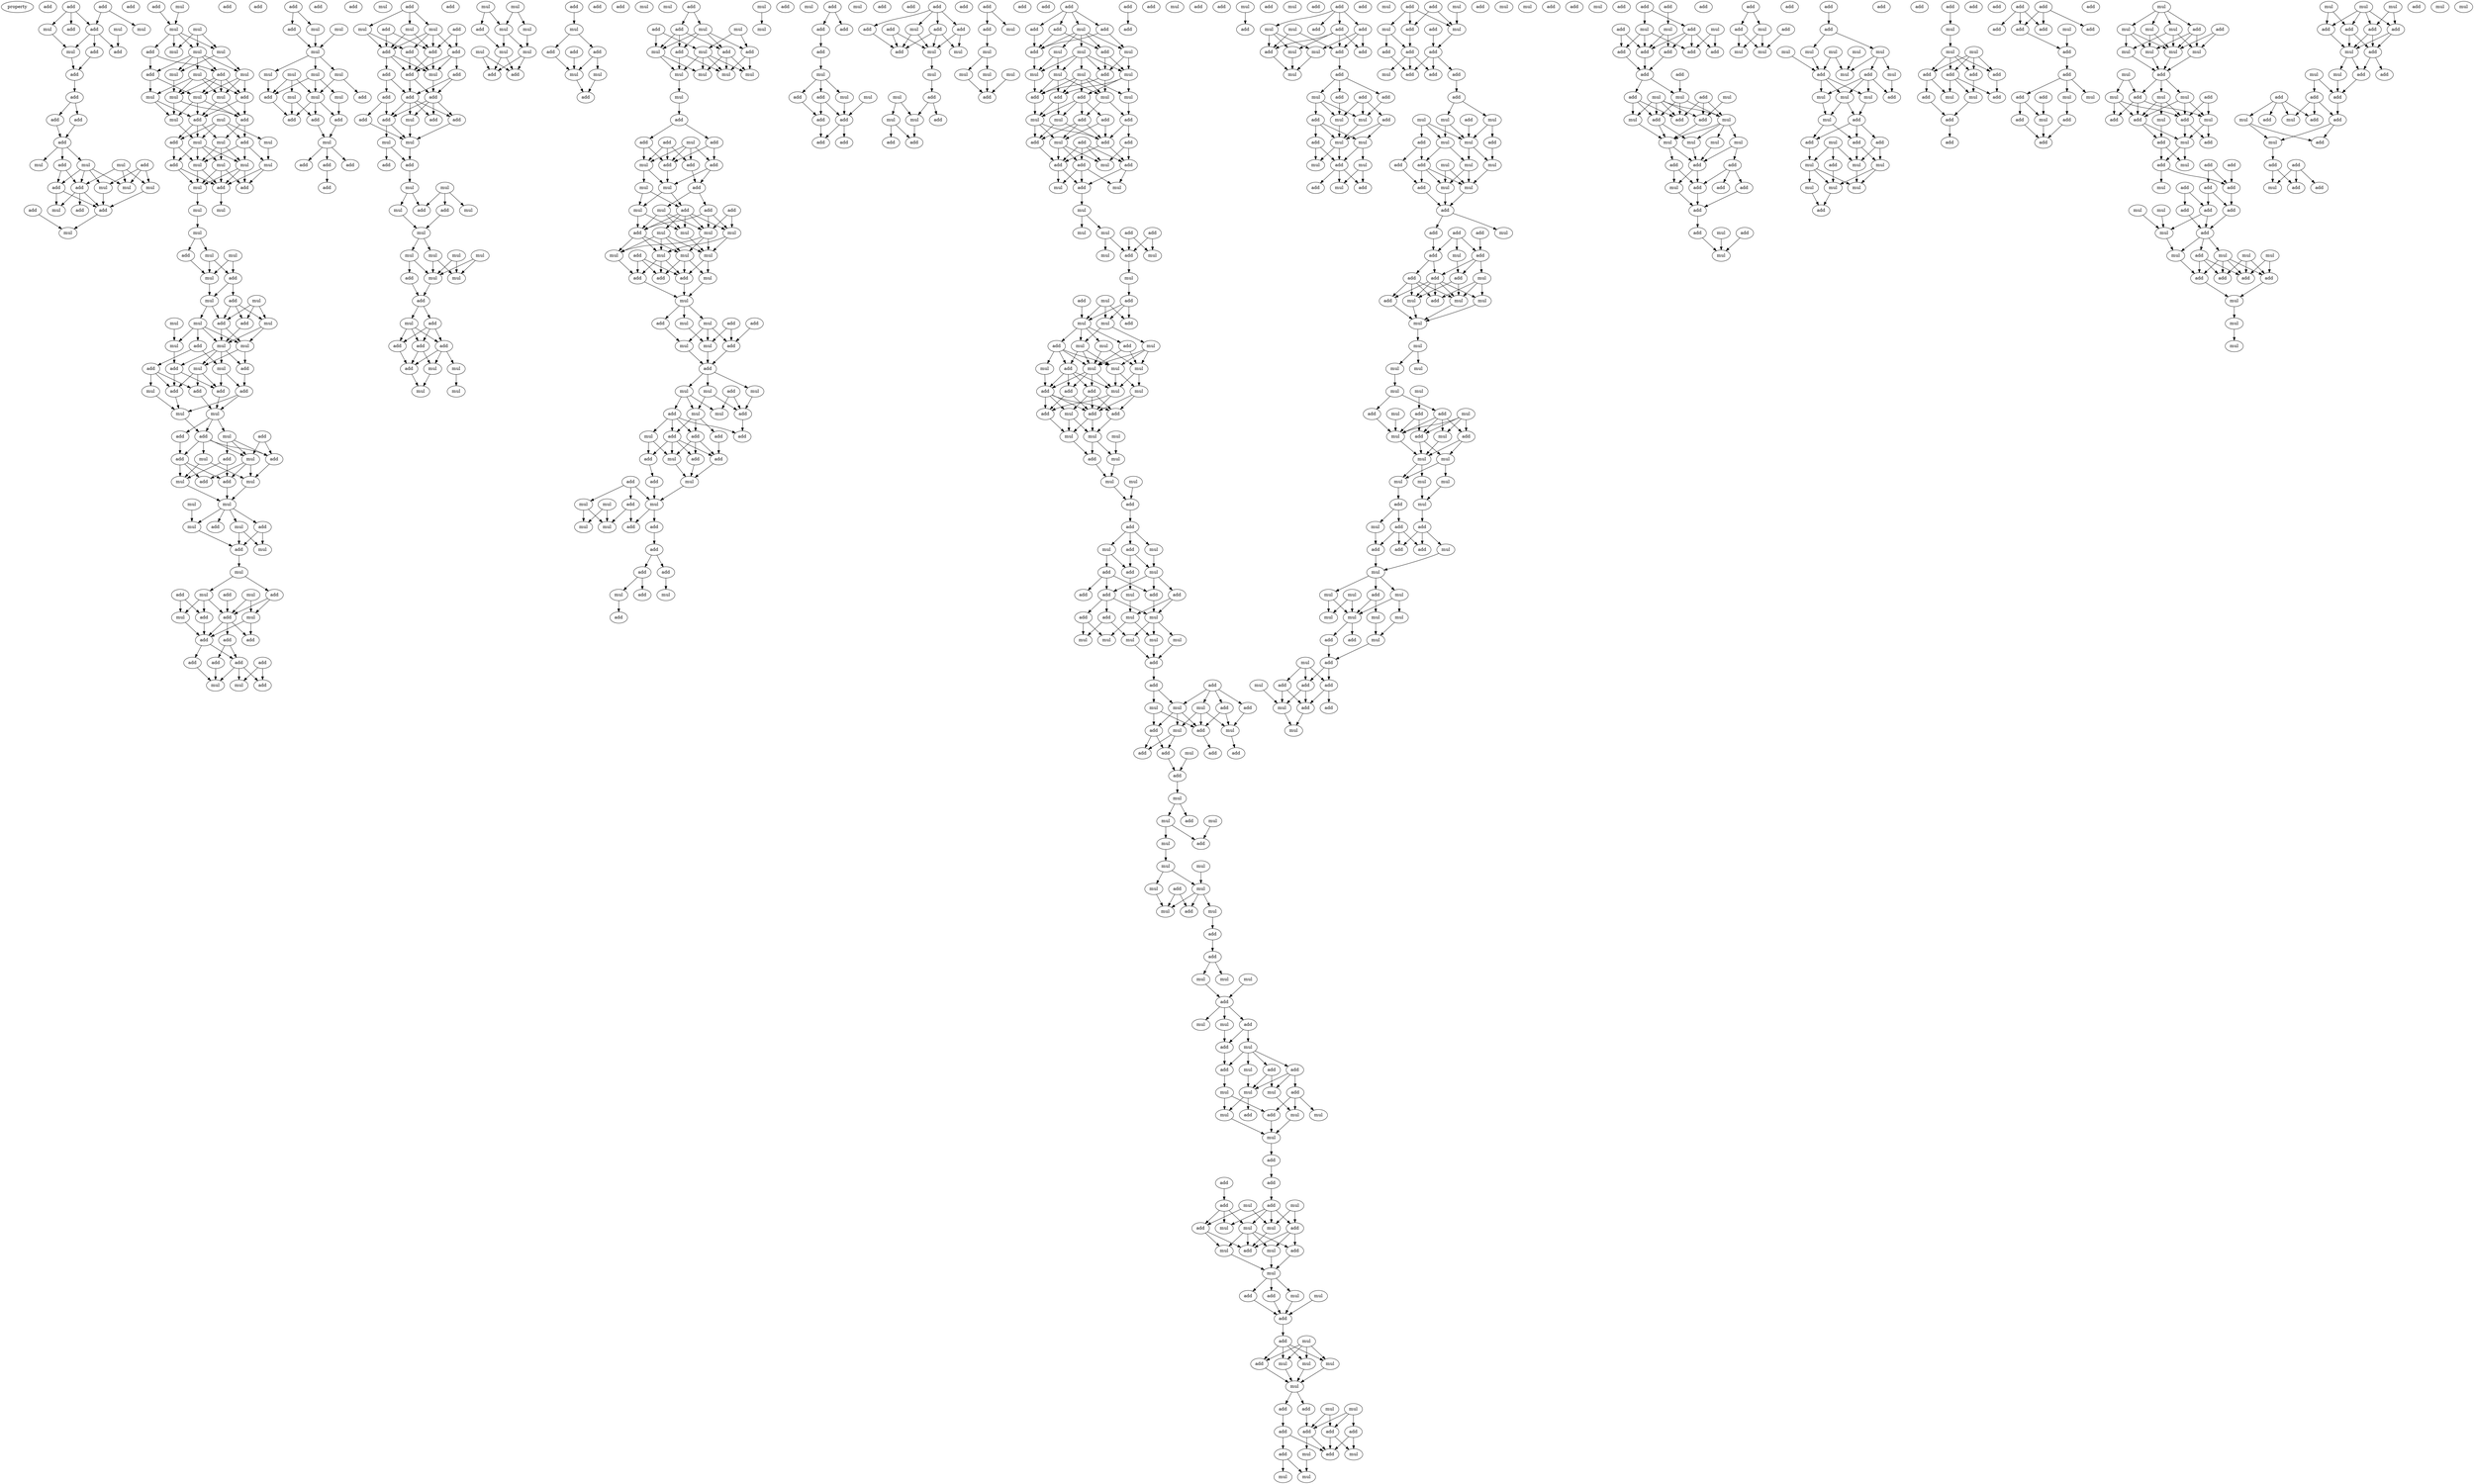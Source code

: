 digraph {
    node [fontcolor=black]
    property [mul=2,lf=1.2]
    0 [ label = add ];
    1 [ label = add ];
    2 [ label = add ];
    3 [ label = add ];
    4 [ label = mul ];
    5 [ label = mul ];
    6 [ label = add ];
    7 [ label = mul ];
    8 [ label = mul ];
    9 [ label = add ];
    10 [ label = add ];
    11 [ label = add ];
    12 [ label = add ];
    13 [ label = add ];
    14 [ label = add ];
    15 [ label = add ];
    16 [ label = add ];
    17 [ label = mul ];
    18 [ label = mul ];
    19 [ label = add ];
    20 [ label = add ];
    21 [ label = mul ];
    22 [ label = mul ];
    23 [ label = add ];
    24 [ label = mul ];
    25 [ label = mul ];
    26 [ label = add ];
    27 [ label = add ];
    28 [ label = add ];
    29 [ label = add ];
    30 [ label = mul ];
    31 [ label = add ];
    32 [ label = mul ];
    33 [ label = mul ];
    34 [ label = mul ];
    35 [ label = mul ];
    36 [ label = mul ];
    37 [ label = add ];
    38 [ label = mul ];
    39 [ label = mul ];
    40 [ label = add ];
    41 [ label = mul ];
    42 [ label = mul ];
    43 [ label = add ];
    44 [ label = mul ];
    45 [ label = mul ];
    46 [ label = mul ];
    47 [ label = mul ];
    48 [ label = mul ];
    49 [ label = add ];
    50 [ label = add ];
    51 [ label = add ];
    52 [ label = mul ];
    53 [ label = mul ];
    54 [ label = add ];
    55 [ label = mul ];
    56 [ label = mul ];
    57 [ label = mul ];
    58 [ label = add ];
    59 [ label = mul ];
    60 [ label = add ];
    61 [ label = mul ];
    62 [ label = mul ];
    63 [ label = mul ];
    64 [ label = add ];
    65 [ label = add ];
    66 [ label = mul ];
    67 [ label = mul ];
    68 [ label = mul ];
    69 [ label = mul ];
    70 [ label = mul ];
    71 [ label = add ];
    72 [ label = mul ];
    73 [ label = mul ];
    74 [ label = add ];
    75 [ label = add ];
    76 [ label = add ];
    77 [ label = mul ];
    78 [ label = mul ];
    79 [ label = mul ];
    80 [ label = add ];
    81 [ label = mul ];
    82 [ label = add ];
    83 [ label = mul ];
    84 [ label = mul ];
    85 [ label = mul ];
    86 [ label = add ];
    87 [ label = mul ];
    88 [ label = add ];
    89 [ label = mul ];
    90 [ label = add ];
    91 [ label = add ];
    92 [ label = mul ];
    93 [ label = mul ];
    94 [ label = add ];
    95 [ label = add ];
    96 [ label = add ];
    97 [ label = add ];
    98 [ label = mul ];
    99 [ label = mul ];
    100 [ label = add ];
    101 [ label = add ];
    102 [ label = add ];
    103 [ label = mul ];
    104 [ label = add ];
    105 [ label = add ];
    106 [ label = mul ];
    107 [ label = mul ];
    108 [ label = add ];
    109 [ label = mul ];
    110 [ label = mul ];
    111 [ label = add ];
    112 [ label = add ];
    113 [ label = mul ];
    114 [ label = mul ];
    115 [ label = mul ];
    116 [ label = mul ];
    117 [ label = add ];
    118 [ label = add ];
    119 [ label = add ];
    120 [ label = mul ];
    121 [ label = mul ];
    122 [ label = add ];
    123 [ label = mul ];
    124 [ label = add ];
    125 [ label = mul ];
    126 [ label = add ];
    127 [ label = mul ];
    128 [ label = add ];
    129 [ label = add ];
    130 [ label = mul ];
    131 [ label = add ];
    132 [ label = add ];
    133 [ label = add ];
    134 [ label = add ];
    135 [ label = add ];
    136 [ label = add ];
    137 [ label = add ];
    138 [ label = add ];
    139 [ label = mul ];
    140 [ label = add ];
    141 [ label = mul ];
    142 [ label = add ];
    143 [ label = add ];
    144 [ label = add ];
    145 [ label = mul ];
    146 [ label = add ];
    147 [ label = mul ];
    148 [ label = mul ];
    149 [ label = mul ];
    150 [ label = mul ];
    151 [ label = mul ];
    152 [ label = mul ];
    153 [ label = mul ];
    154 [ label = mul ];
    155 [ label = add ];
    156 [ label = mul ];
    157 [ label = add ];
    158 [ label = add ];
    159 [ label = add ];
    160 [ label = add ];
    161 [ label = mul ];
    162 [ label = add ];
    163 [ label = add ];
    164 [ label = mul ];
    165 [ label = add ];
    166 [ label = add ];
    167 [ label = add ];
    168 [ label = add ];
    169 [ label = mul ];
    170 [ label = mul ];
    171 [ label = mul ];
    172 [ label = add ];
    173 [ label = add ];
    174 [ label = add ];
    175 [ label = add ];
    176 [ label = add ];
    177 [ label = add ];
    178 [ label = add ];
    179 [ label = mul ];
    180 [ label = add ];
    181 [ label = add ];
    182 [ label = add ];
    183 [ label = add ];
    184 [ label = add ];
    185 [ label = mul ];
    186 [ label = add ];
    187 [ label = add ];
    188 [ label = add ];
    189 [ label = mul ];
    190 [ label = mul ];
    191 [ label = add ];
    192 [ label = add ];
    193 [ label = mul ];
    194 [ label = mul ];
    195 [ label = add ];
    196 [ label = add ];
    197 [ label = mul ];
    198 [ label = mul ];
    199 [ label = mul ];
    200 [ label = mul ];
    201 [ label = mul ];
    202 [ label = mul ];
    203 [ label = mul ];
    204 [ label = add ];
    205 [ label = mul ];
    206 [ label = add ];
    207 [ label = mul ];
    208 [ label = add ];
    209 [ label = mul ];
    210 [ label = add ];
    211 [ label = add ];
    212 [ label = add ];
    213 [ label = add ];
    214 [ label = add ];
    215 [ label = mul ];
    216 [ label = mul ];
    217 [ label = mul ];
    218 [ label = mul ];
    219 [ label = mul ];
    220 [ label = mul ];
    221 [ label = mul ];
    222 [ label = mul ];
    223 [ label = add ];
    224 [ label = mul ];
    225 [ label = mul ];
    226 [ label = mul ];
    227 [ label = add ];
    228 [ label = add ];
    229 [ label = add ];
    230 [ label = mul ];
    231 [ label = add ];
    232 [ label = add ];
    233 [ label = add ];
    234 [ label = add ];
    235 [ label = mul ];
    236 [ label = mul ];
    237 [ label = add ];
    238 [ label = add ];
    239 [ label = mul ];
    240 [ label = mul ];
    241 [ label = add ];
    242 [ label = mul ];
    243 [ label = mul ];
    244 [ label = add ];
    245 [ label = add ];
    246 [ label = add ];
    247 [ label = mul ];
    248 [ label = add ];
    249 [ label = mul ];
    250 [ label = add ];
    251 [ label = mul ];
    252 [ label = mul ];
    253 [ label = mul ];
    254 [ label = mul ];
    255 [ label = mul ];
    256 [ label = mul ];
    257 [ label = mul ];
    258 [ label = add ];
    259 [ label = add ];
    260 [ label = add ];
    261 [ label = add ];
    262 [ label = mul ];
    263 [ label = add ];
    264 [ label = add ];
    265 [ label = mul ];
    266 [ label = add ];
    267 [ label = add ];
    268 [ label = mul ];
    269 [ label = mul ];
    270 [ label = add ];
    271 [ label = mul ];
    272 [ label = mul ];
    273 [ label = add ];
    274 [ label = add ];
    275 [ label = mul ];
    276 [ label = mul ];
    277 [ label = add ];
    278 [ label = mul ];
    279 [ label = mul ];
    280 [ label = mul ];
    281 [ label = add ];
    282 [ label = mul ];
    283 [ label = mul ];
    284 [ label = mul ];
    285 [ label = add ];
    286 [ label = add ];
    287 [ label = mul ];
    288 [ label = add ];
    289 [ label = mul ];
    290 [ label = add ];
    291 [ label = add ];
    292 [ label = add ];
    293 [ label = mul ];
    294 [ label = mul ];
    295 [ label = mul ];
    296 [ label = mul ];
    297 [ label = add ];
    298 [ label = add ];
    299 [ label = mul ];
    300 [ label = mul ];
    301 [ label = add ];
    302 [ label = mul ];
    303 [ label = mul ];
    304 [ label = add ];
    305 [ label = add ];
    306 [ label = mul ];
    307 [ label = add ];
    308 [ label = add ];
    309 [ label = add ];
    310 [ label = add ];
    311 [ label = mul ];
    312 [ label = mul ];
    313 [ label = add ];
    314 [ label = add ];
    315 [ label = add ];
    316 [ label = add ];
    317 [ label = mul ];
    318 [ label = add ];
    319 [ label = mul ];
    320 [ label = mul ];
    321 [ label = add ];
    322 [ label = mul ];
    323 [ label = add ];
    324 [ label = mul ];
    325 [ label = add ];
    326 [ label = mul ];
    327 [ label = add ];
    328 [ label = add ];
    329 [ label = add ];
    330 [ label = add ];
    331 [ label = add ];
    332 [ label = mul ];
    333 [ label = mul ];
    334 [ label = mul ];
    335 [ label = add ];
    336 [ label = add ];
    337 [ label = add ];
    338 [ label = add ];
    339 [ label = add ];
    340 [ label = mul ];
    341 [ label = mul ];
    342 [ label = add ];
    343 [ label = mul ];
    344 [ label = mul ];
    345 [ label = add ];
    346 [ label = add ];
    347 [ label = add ];
    348 [ label = add ];
    349 [ label = add ];
    350 [ label = add ];
    351 [ label = add ];
    352 [ label = add ];
    353 [ label = add ];
    354 [ label = add ];
    355 [ label = add ];
    356 [ label = mul ];
    357 [ label = add ];
    358 [ label = mul ];
    359 [ label = add ];
    360 [ label = mul ];
    361 [ label = add ];
    362 [ label = mul ];
    363 [ label = mul ];
    364 [ label = add ];
    365 [ label = mul ];
    366 [ label = mul ];
    367 [ label = add ];
    368 [ label = add ];
    369 [ label = add ];
    370 [ label = add ];
    371 [ label = add ];
    372 [ label = add ];
    373 [ label = mul ];
    374 [ label = mul ];
    375 [ label = add ];
    376 [ label = mul ];
    377 [ label = mul ];
    378 [ label = mul ];
    379 [ label = add ];
    380 [ label = add ];
    381 [ label = add ];
    382 [ label = add ];
    383 [ label = add ];
    384 [ label = mul ];
    385 [ label = mul ];
    386 [ label = mul ];
    387 [ label = add ];
    388 [ label = mul ];
    389 [ label = add ];
    390 [ label = mul ];
    391 [ label = mul ];
    392 [ label = mul ];
    393 [ label = mul ];
    394 [ label = add ];
    395 [ label = mul ];
    396 [ label = mul ];
    397 [ label = add ];
    398 [ label = add ];
    399 [ label = add ];
    400 [ label = add ];
    401 [ label = add ];
    402 [ label = add ];
    403 [ label = mul ];
    404 [ label = mul ];
    405 [ label = add ];
    406 [ label = mul ];
    407 [ label = add ];
    408 [ label = add ];
    409 [ label = add ];
    410 [ label = add ];
    411 [ label = add ];
    412 [ label = mul ];
    413 [ label = add ];
    414 [ label = mul ];
    415 [ label = add ];
    416 [ label = mul ];
    417 [ label = mul ];
    418 [ label = mul ];
    419 [ label = add ];
    420 [ label = mul ];
    421 [ label = add ];
    422 [ label = add ];
    423 [ label = add ];
    424 [ label = mul ];
    425 [ label = add ];
    426 [ label = mul ];
    427 [ label = mul ];
    428 [ label = add ];
    429 [ label = add ];
    430 [ label = mul ];
    431 [ label = mul ];
    432 [ label = add ];
    433 [ label = mul ];
    434 [ label = add ];
    435 [ label = mul ];
    436 [ label = mul ];
    437 [ label = mul ];
    438 [ label = add ];
    439 [ label = mul ];
    440 [ label = mul ];
    441 [ label = mul ];
    442 [ label = add ];
    443 [ label = mul ];
    444 [ label = add ];
    445 [ label = add ];
    446 [ label = mul ];
    447 [ label = mul ];
    448 [ label = add ];
    449 [ label = add ];
    450 [ label = add ];
    451 [ label = mul ];
    452 [ label = add ];
    453 [ label = mul ];
    454 [ label = mul ];
    455 [ label = mul ];
    456 [ label = add ];
    457 [ label = mul ];
    458 [ label = mul ];
    459 [ label = mul ];
    460 [ label = add ];
    461 [ label = mul ];
    462 [ label = add ];
    463 [ label = add ];
    464 [ label = add ];
    465 [ label = mul ];
    466 [ label = add ];
    467 [ label = mul ];
    468 [ label = add ];
    469 [ label = add ];
    470 [ label = mul ];
    471 [ label = mul ];
    472 [ label = add ];
    473 [ label = add ];
    474 [ label = add ];
    475 [ label = add ];
    476 [ label = mul ];
    477 [ label = mul ];
    478 [ label = add ];
    479 [ label = add ];
    480 [ label = mul ];
    481 [ label = mul ];
    482 [ label = mul ];
    483 [ label = mul ];
    484 [ label = mul ];
    485 [ label = add ];
    486 [ label = add ];
    487 [ label = add ];
    488 [ label = mul ];
    489 [ label = add ];
    490 [ label = mul ];
    491 [ label = add ];
    492 [ label = mul ];
    493 [ label = mul ];
    494 [ label = mul ];
    495 [ label = add ];
    496 [ label = add ];
    497 [ label = mul ];
    498 [ label = add ];
    499 [ label = add ];
    500 [ label = add ];
    501 [ label = add ];
    502 [ label = add ];
    503 [ label = mul ];
    504 [ label = add ];
    505 [ label = add ];
    506 [ label = mul ];
    507 [ label = mul ];
    508 [ label = mul ];
    509 [ label = add ];
    510 [ label = mul ];
    511 [ label = mul ];
    512 [ label = mul ];
    513 [ label = mul ];
    514 [ label = mul ];
    515 [ label = add ];
    516 [ label = mul ];
    517 [ label = add ];
    518 [ label = add ];
    519 [ label = mul ];
    520 [ label = add ];
    521 [ label = add ];
    522 [ label = mul ];
    523 [ label = add ];
    524 [ label = mul ];
    525 [ label = mul ];
    526 [ label = add ];
    527 [ label = mul ];
    528 [ label = add ];
    529 [ label = mul ];
    530 [ label = mul ];
    531 [ label = add ];
    532 [ label = mul ];
    533 [ label = add ];
    534 [ label = add ];
    535 [ label = add ];
    536 [ label = mul ];
    537 [ label = mul ];
    538 [ label = mul ];
    539 [ label = add ];
    540 [ label = mul ];
    541 [ label = mul ];
    542 [ label = mul ];
    543 [ label = add ];
    544 [ label = mul ];
    545 [ label = add ];
    546 [ label = mul ];
    547 [ label = add ];
    548 [ label = add ];
    549 [ label = add ];
    550 [ label = add ];
    551 [ label = add ];
    552 [ label = mul ];
    553 [ label = mul ];
    554 [ label = mul ];
    555 [ label = mul ];
    556 [ label = add ];
    557 [ label = add ];
    558 [ label = mul ];
    559 [ label = mul ];
    560 [ label = add ];
    561 [ label = mul ];
    562 [ label = add ];
    563 [ label = mul ];
    564 [ label = add ];
    565 [ label = add ];
    566 [ label = mul ];
    567 [ label = mul ];
    568 [ label = add ];
    569 [ label = mul ];
    570 [ label = add ];
    571 [ label = add ];
    572 [ label = add ];
    573 [ label = mul ];
    574 [ label = mul ];
    575 [ label = mul ];
    576 [ label = mul ];
    577 [ label = mul ];
    578 [ label = mul ];
    579 [ label = add ];
    580 [ label = add ];
    581 [ label = add ];
    582 [ label = add ];
    583 [ label = add ];
    584 [ label = add ];
    585 [ label = mul ];
    586 [ label = add ];
    587 [ label = mul ];
    588 [ label = add ];
    589 [ label = mul ];
    590 [ label = mul ];
    591 [ label = add ];
    592 [ label = add ];
    593 [ label = mul ];
    594 [ label = add ];
    595 [ label = mul ];
    596 [ label = add ];
    597 [ label = add ];
    598 [ label = mul ];
    599 [ label = mul ];
    600 [ label = add ];
    601 [ label = add ];
    602 [ label = add ];
    603 [ label = mul ];
    604 [ label = add ];
    605 [ label = mul ];
    606 [ label = add ];
    607 [ label = add ];
    608 [ label = add ];
    609 [ label = add ];
    610 [ label = mul ];
    611 [ label = mul ];
    612 [ label = mul ];
    613 [ label = add ];
    614 [ label = mul ];
    615 [ label = add ];
    616 [ label = mul ];
    617 [ label = mul ];
    618 [ label = add ];
    619 [ label = add ];
    620 [ label = mul ];
    621 [ label = add ];
    622 [ label = mul ];
    623 [ label = add ];
    624 [ label = mul ];
    625 [ label = add ];
    626 [ label = add ];
    627 [ label = mul ];
    628 [ label = add ];
    629 [ label = mul ];
    630 [ label = add ];
    631 [ label = add ];
    632 [ label = add ];
    633 [ label = add ];
    634 [ label = add ];
    635 [ label = add ];
    636 [ label = add ];
    637 [ label = mul ];
    638 [ label = add ];
    639 [ label = mul ];
    640 [ label = mul ];
    641 [ label = add ];
    642 [ label = mul ];
    643 [ label = mul ];
    644 [ label = add ];
    645 [ label = mul ];
    646 [ label = add ];
    647 [ label = mul ];
    648 [ label = add ];
    649 [ label = mul ];
    650 [ label = mul ];
    651 [ label = mul ];
    652 [ label = add ];
    653 [ label = mul ];
    654 [ label = mul ];
    655 [ label = add ];
    656 [ label = add ];
    657 [ label = add ];
    658 [ label = mul ];
    659 [ label = add ];
    660 [ label = add ];
    661 [ label = add ];
    662 [ label = add ];
    663 [ label = mul ];
    664 [ label = mul ];
    665 [ label = add ];
    666 [ label = add ];
    667 [ label = add ];
    668 [ label = mul ];
    669 [ label = mul ];
    670 [ label = add ];
    671 [ label = mul ];
    672 [ label = add ];
    673 [ label = mul ];
    674 [ label = mul ];
    675 [ label = mul ];
    676 [ label = mul ];
    677 [ label = mul ];
    678 [ label = mul ];
    679 [ label = mul ];
    680 [ label = add ];
    681 [ label = add ];
    682 [ label = mul ];
    683 [ label = mul ];
    684 [ label = add ];
    685 [ label = mul ];
    686 [ label = add ];
    687 [ label = add ];
    688 [ label = mul ];
    689 [ label = mul ];
    690 [ label = mul ];
    691 [ label = add ];
    692 [ label = mul ];
    693 [ label = mul ];
    694 [ label = mul ];
    695 [ label = add ];
    696 [ label = mul ];
    697 [ label = add ];
    698 [ label = mul ];
    699 [ label = add ];
    700 [ label = add ];
    701 [ label = add ];
    702 [ label = add ];
    703 [ label = mul ];
    704 [ label = add ];
    705 [ label = mul ];
    706 [ label = mul ];
    707 [ label = add ];
    708 [ label = mul ];
    709 [ label = mul ];
    710 [ label = mul ];
    711 [ label = add ];
    712 [ label = mul ];
    713 [ label = mul ];
    714 [ label = mul ];
    715 [ label = mul ];
    716 [ label = mul ];
    717 [ label = add ];
    718 [ label = add ];
    719 [ label = mul ];
    720 [ label = add ];
    721 [ label = add ];
    722 [ label = mul ];
    723 [ label = add ];
    724 [ label = add ];
    725 [ label = add ];
    726 [ label = add ];
    727 [ label = mul ];
    728 [ label = mul ];
    729 [ label = add ];
    730 [ label = add ];
    731 [ label = add ];
    732 [ label = add ];
    733 [ label = mul ];
    734 [ label = mul ];
    735 [ label = mul ];
    736 [ label = add ];
    737 [ label = add ];
    738 [ label = add ];
    739 [ label = add ];
    740 [ label = add ];
    741 [ label = add ];
    742 [ label = add ];
    743 [ label = mul ];
    744 [ label = add ];
    745 [ label = mul ];
    746 [ label = add ];
    747 [ label = mul ];
    748 [ label = mul ];
    749 [ label = add ];
    750 [ label = mul ];
    751 [ label = add ];
    752 [ label = add ];
    753 [ label = mul ];
    754 [ label = mul ];
    755 [ label = mul ];
    756 [ label = mul ];
    757 [ label = add ];
    758 [ label = add ];
    759 [ label = add ];
    760 [ label = add ];
    761 [ label = add ];
    762 [ label = mul ];
    763 [ label = add ];
    764 [ label = add ];
    765 [ label = add ];
    766 [ label = add ];
    767 [ label = mul ];
    768 [ label = add ];
    769 [ label = mul ];
    770 [ label = add ];
    771 [ label = add ];
    772 [ label = add ];
    773 [ label = add ];
    774 [ label = mul ];
    775 [ label = mul ];
    776 [ label = mul ];
    777 [ label = add ];
    778 [ label = add ];
    779 [ label = mul ];
    780 [ label = mul ];
    781 [ label = mul ];
    782 [ label = mul ];
    783 [ label = mul ];
    784 [ label = add ];
    785 [ label = add ];
    786 [ label = mul ];
    787 [ label = mul ];
    788 [ label = add ];
    789 [ label = mul ];
    790 [ label = mul ];
    791 [ label = mul ];
    792 [ label = mul ];
    793 [ label = add ];
    794 [ label = add ];
    795 [ label = add ];
    796 [ label = add ];
    797 [ label = mul ];
    798 [ label = add ];
    799 [ label = mul ];
    800 [ label = mul ];
    801 [ label = mul ];
    802 [ label = mul ];
    803 [ label = mul ];
    804 [ label = mul ];
    805 [ label = add ];
    806 [ label = add ];
    807 [ label = add ];
    808 [ label = add ];
    809 [ label = add ];
    810 [ label = add ];
    811 [ label = mul ];
    812 [ label = mul ];
    813 [ label = mul ];
    814 [ label = add ];
    815 [ label = add ];
    816 [ label = add ];
    817 [ label = add ];
    818 [ label = mul ];
    819 [ label = add ];
    820 [ label = mul ];
    821 [ label = add ];
    822 [ label = add ];
    823 [ label = add ];
    824 [ label = add ];
    825 [ label = add ];
    826 [ label = add ];
    827 [ label = add ];
    828 [ label = mul ];
    829 [ label = add ];
    830 [ label = add ];
    831 [ label = add ];
    832 [ label = add ];
    833 [ label = add ];
    834 [ label = add ];
    835 [ label = add ];
    836 [ label = mul ];
    837 [ label = mul ];
    838 [ label = add ];
    839 [ label = mul ];
    840 [ label = add ];
    841 [ label = add ];
    842 [ label = mul ];
    843 [ label = mul ];
    844 [ label = add ];
    845 [ label = mul ];
    846 [ label = mul ];
    847 [ label = add ];
    848 [ label = mul ];
    849 [ label = mul ];
    850 [ label = mul ];
    851 [ label = mul ];
    852 [ label = mul ];
    853 [ label = add ];
    854 [ label = add ];
    855 [ label = add ];
    856 [ label = mul ];
    857 [ label = mul ];
    858 [ label = mul ];
    859 [ label = add ];
    860 [ label = mul ];
    861 [ label = add ];
    862 [ label = mul ];
    863 [ label = add ];
    864 [ label = mul ];
    865 [ label = add ];
    866 [ label = add ];
    867 [ label = add ];
    868 [ label = add ];
    869 [ label = add ];
    870 [ label = mul ];
    871 [ label = mul ];
    872 [ label = add ];
    873 [ label = add ];
    874 [ label = add ];
    875 [ label = mul ];
    876 [ label = mul ];
    877 [ label = add ];
    878 [ label = add ];
    879 [ label = add ];
    880 [ label = mul ];
    881 [ label = add ];
    882 [ label = mul ];
    883 [ label = mul ];
    884 [ label = add ];
    885 [ label = mul ];
    886 [ label = mul ];
    887 [ label = add ];
    888 [ label = add ];
    889 [ label = add ];
    890 [ label = add ];
    891 [ label = mul ];
    892 [ label = mul ];
    893 [ label = mul ];
    894 [ label = mul ];
    895 [ label = mul ];
    896 [ label = mul ];
    897 [ label = add ];
    898 [ label = add ];
    899 [ label = add ];
    900 [ label = add ];
    901 [ label = add ];
    902 [ label = mul ];
    903 [ label = add ];
    904 [ label = mul ];
    905 [ label = mul ];
    906 [ label = add ];
    907 [ label = add ];
    908 [ label = add ];
    909 [ label = add ];
    910 [ label = add ];
    911 [ label = add ];
    912 [ label = mul ];
    913 [ label = mul ];
    914 [ label = add ];
    915 [ label = add ];
    916 [ label = mul ];
    917 [ label = add ];
    918 [ label = add ];
    919 [ label = add ];
    920 [ label = add ];
    921 [ label = mul ];
    922 [ label = add ];
    923 [ label = mul ];
    924 [ label = mul ];
    1 -> 6 [ name = 0 ];
    1 -> 7 [ name = 1 ];
    2 -> 3 [ name = 2 ];
    2 -> 5 [ name = 3 ];
    2 -> 6 [ name = 4 ];
    4 -> 9 [ name = 5 ];
    5 -> 8 [ name = 6 ];
    6 -> 8 [ name = 7 ];
    6 -> 9 [ name = 8 ];
    6 -> 10 [ name = 9 ];
    8 -> 11 [ name = 10 ];
    10 -> 11 [ name = 11 ];
    11 -> 13 [ name = 12 ];
    13 -> 14 [ name = 13 ];
    13 -> 15 [ name = 14 ];
    14 -> 16 [ name = 15 ];
    15 -> 16 [ name = 16 ];
    16 -> 17 [ name = 17 ];
    16 -> 20 [ name = 18 ];
    16 -> 21 [ name = 19 ];
    18 -> 22 [ name = 20 ];
    18 -> 23 [ name = 21 ];
    18 -> 25 [ name = 22 ];
    19 -> 22 [ name = 23 ];
    19 -> 24 [ name = 24 ];
    19 -> 25 [ name = 25 ];
    20 -> 23 [ name = 26 ];
    20 -> 26 [ name = 27 ];
    21 -> 23 [ name = 28 ];
    21 -> 24 [ name = 29 ];
    21 -> 25 [ name = 30 ];
    21 -> 26 [ name = 31 ];
    22 -> 28 [ name = 32 ];
    23 -> 28 [ name = 33 ];
    23 -> 29 [ name = 34 ];
    23 -> 30 [ name = 35 ];
    24 -> 28 [ name = 36 ];
    26 -> 28 [ name = 37 ];
    26 -> 30 [ name = 38 ];
    27 -> 33 [ name = 39 ];
    28 -> 33 [ name = 40 ];
    31 -> 34 [ name = 41 ];
    32 -> 34 [ name = 42 ];
    34 -> 36 [ name = 43 ];
    34 -> 37 [ name = 44 ];
    34 -> 38 [ name = 45 ];
    34 -> 39 [ name = 46 ];
    35 -> 36 [ name = 47 ];
    35 -> 38 [ name = 48 ];
    35 -> 39 [ name = 49 ];
    36 -> 41 [ name = 50 ];
    36 -> 44 [ name = 51 ];
    37 -> 40 [ name = 52 ];
    37 -> 43 [ name = 53 ];
    38 -> 40 [ name = 54 ];
    38 -> 41 [ name = 55 ];
    38 -> 42 [ name = 56 ];
    38 -> 43 [ name = 57 ];
    38 -> 44 [ name = 58 ];
    40 -> 47 [ name = 59 ];
    40 -> 48 [ name = 60 ];
    41 -> 46 [ name = 61 ];
    42 -> 45 [ name = 62 ];
    42 -> 46 [ name = 63 ];
    42 -> 47 [ name = 64 ];
    42 -> 49 [ name = 65 ];
    43 -> 45 [ name = 66 ];
    43 -> 46 [ name = 67 ];
    43 -> 48 [ name = 68 ];
    43 -> 49 [ name = 69 ];
    44 -> 45 [ name = 70 ];
    44 -> 48 [ name = 71 ];
    44 -> 49 [ name = 72 ];
    45 -> 50 [ name = 73 ];
    45 -> 51 [ name = 74 ];
    46 -> 50 [ name = 75 ];
    46 -> 52 [ name = 76 ];
    47 -> 51 [ name = 77 ];
    47 -> 52 [ name = 78 ];
    48 -> 50 [ name = 79 ];
    48 -> 51 [ name = 80 ];
    48 -> 52 [ name = 81 ];
    49 -> 50 [ name = 82 ];
    49 -> 51 [ name = 83 ];
    50 -> 55 [ name = 84 ];
    50 -> 58 [ name = 85 ];
    51 -> 54 [ name = 86 ];
    51 -> 55 [ name = 87 ];
    51 -> 56 [ name = 88 ];
    52 -> 56 [ name = 89 ];
    53 -> 54 [ name = 90 ];
    53 -> 56 [ name = 91 ];
    53 -> 57 [ name = 92 ];
    53 -> 58 [ name = 93 ];
    54 -> 60 [ name = 94 ];
    54 -> 63 [ name = 95 ];
    55 -> 59 [ name = 96 ];
    55 -> 61 [ name = 97 ];
    55 -> 63 [ name = 98 ];
    56 -> 59 [ name = 99 ];
    56 -> 60 [ name = 100 ];
    56 -> 61 [ name = 101 ];
    56 -> 63 [ name = 102 ];
    57 -> 62 [ name = 103 ];
    58 -> 61 [ name = 104 ];
    58 -> 62 [ name = 105 ];
    58 -> 63 [ name = 106 ];
    59 -> 64 [ name = 107 ];
    59 -> 65 [ name = 108 ];
    59 -> 66 [ name = 109 ];
    60 -> 65 [ name = 110 ];
    60 -> 66 [ name = 111 ];
    61 -> 64 [ name = 112 ];
    61 -> 65 [ name = 113 ];
    61 -> 66 [ name = 114 ];
    62 -> 64 [ name = 115 ];
    62 -> 65 [ name = 116 ];
    63 -> 65 [ name = 117 ];
    63 -> 66 [ name = 118 ];
    65 -> 67 [ name = 119 ];
    66 -> 68 [ name = 120 ];
    68 -> 69 [ name = 121 ];
    69 -> 70 [ name = 122 ];
    69 -> 71 [ name = 123 ];
    70 -> 73 [ name = 124 ];
    70 -> 74 [ name = 125 ];
    71 -> 73 [ name = 126 ];
    72 -> 73 [ name = 127 ];
    72 -> 74 [ name = 128 ];
    73 -> 78 [ name = 129 ];
    74 -> 76 [ name = 130 ];
    74 -> 78 [ name = 131 ];
    76 -> 80 [ name = 132 ];
    76 -> 81 [ name = 133 ];
    76 -> 82 [ name = 134 ];
    77 -> 80 [ name = 135 ];
    77 -> 81 [ name = 136 ];
    77 -> 82 [ name = 137 ];
    78 -> 82 [ name = 138 ];
    78 -> 83 [ name = 139 ];
    79 -> 85 [ name = 140 ];
    80 -> 84 [ name = 141 ];
    81 -> 84 [ name = 142 ];
    81 -> 87 [ name = 143 ];
    82 -> 84 [ name = 144 ];
    82 -> 87 [ name = 145 ];
    83 -> 84 [ name = 146 ];
    83 -> 85 [ name = 147 ];
    83 -> 86 [ name = 148 ];
    83 -> 87 [ name = 149 ];
    84 -> 88 [ name = 150 ];
    84 -> 89 [ name = 151 ];
    84 -> 91 [ name = 152 ];
    84 -> 92 [ name = 153 ];
    85 -> 91 [ name = 154 ];
    86 -> 89 [ name = 155 ];
    86 -> 90 [ name = 156 ];
    87 -> 88 [ name = 157 ];
    87 -> 92 [ name = 158 ];
    88 -> 94 [ name = 159 ];
    89 -> 94 [ name = 160 ];
    89 -> 95 [ name = 161 ];
    90 -> 93 [ name = 162 ];
    90 -> 96 [ name = 163 ];
    90 -> 97 [ name = 164 ];
    91 -> 95 [ name = 165 ];
    91 -> 96 [ name = 166 ];
    92 -> 95 [ name = 167 ];
    92 -> 96 [ name = 168 ];
    92 -> 97 [ name = 169 ];
    93 -> 98 [ name = 170 ];
    94 -> 98 [ name = 171 ];
    94 -> 99 [ name = 172 ];
    95 -> 99 [ name = 173 ];
    96 -> 98 [ name = 174 ];
    97 -> 99 [ name = 175 ];
    98 -> 101 [ name = 176 ];
    99 -> 100 [ name = 177 ];
    99 -> 101 [ name = 178 ];
    99 -> 103 [ name = 179 ];
    100 -> 108 [ name = 180 ];
    101 -> 104 [ name = 181 ];
    101 -> 106 [ name = 182 ];
    101 -> 107 [ name = 183 ];
    101 -> 108 [ name = 184 ];
    102 -> 104 [ name = 185 ];
    102 -> 106 [ name = 186 ];
    103 -> 104 [ name = 187 ];
    103 -> 105 [ name = 188 ];
    103 -> 106 [ name = 189 ];
    104 -> 110 [ name = 190 ];
    105 -> 109 [ name = 191 ];
    105 -> 111 [ name = 192 ];
    106 -> 110 [ name = 193 ];
    106 -> 111 [ name = 194 ];
    106 -> 112 [ name = 195 ];
    107 -> 109 [ name = 196 ];
    107 -> 110 [ name = 197 ];
    108 -> 109 [ name = 198 ];
    108 -> 111 [ name = 199 ];
    108 -> 112 [ name = 200 ];
    109 -> 114 [ name = 201 ];
    110 -> 114 [ name = 202 ];
    111 -> 114 [ name = 203 ];
    113 -> 116 [ name = 204 ];
    114 -> 115 [ name = 205 ];
    114 -> 116 [ name = 206 ];
    114 -> 117 [ name = 207 ];
    114 -> 118 [ name = 208 ];
    115 -> 119 [ name = 209 ];
    115 -> 120 [ name = 210 ];
    116 -> 119 [ name = 211 ];
    118 -> 119 [ name = 212 ];
    118 -> 120 [ name = 213 ];
    119 -> 121 [ name = 214 ];
    121 -> 123 [ name = 215 ];
    121 -> 124 [ name = 216 ];
    122 -> 129 [ name = 217 ];
    122 -> 130 [ name = 218 ];
    123 -> 128 [ name = 219 ];
    123 -> 129 [ name = 220 ];
    123 -> 130 [ name = 221 ];
    124 -> 127 [ name = 222 ];
    124 -> 128 [ name = 223 ];
    125 -> 127 [ name = 224 ];
    125 -> 128 [ name = 225 ];
    126 -> 128 [ name = 226 ];
    127 -> 132 [ name = 227 ];
    127 -> 134 [ name = 228 ];
    128 -> 131 [ name = 229 ];
    128 -> 132 [ name = 230 ];
    128 -> 134 [ name = 231 ];
    129 -> 134 [ name = 232 ];
    130 -> 134 [ name = 233 ];
    131 -> 135 [ name = 234 ];
    131 -> 136 [ name = 235 ];
    134 -> 136 [ name = 236 ];
    134 -> 138 [ name = 237 ];
    135 -> 141 [ name = 238 ];
    136 -> 139 [ name = 239 ];
    136 -> 140 [ name = 240 ];
    136 -> 141 [ name = 241 ];
    137 -> 139 [ name = 242 ];
    137 -> 140 [ name = 243 ];
    138 -> 141 [ name = 244 ];
    142 -> 145 [ name = 245 ];
    142 -> 146 [ name = 246 ];
    145 -> 148 [ name = 247 ];
    146 -> 148 [ name = 248 ];
    147 -> 148 [ name = 249 ];
    148 -> 149 [ name = 250 ];
    148 -> 150 [ name = 251 ];
    148 -> 151 [ name = 252 ];
    149 -> 157 [ name = 253 ];
    150 -> 153 [ name = 254 ];
    150 -> 156 [ name = 255 ];
    150 -> 157 [ name = 256 ];
    151 -> 155 [ name = 257 ];
    151 -> 156 [ name = 258 ];
    152 -> 154 [ name = 259 ];
    152 -> 156 [ name = 260 ];
    152 -> 157 [ name = 261 ];
    153 -> 158 [ name = 262 ];
    154 -> 159 [ name = 263 ];
    154 -> 160 [ name = 264 ];
    156 -> 158 [ name = 265 ];
    156 -> 159 [ name = 266 ];
    156 -> 160 [ name = 267 ];
    157 -> 159 [ name = 268 ];
    158 -> 161 [ name = 269 ];
    160 -> 161 [ name = 270 ];
    161 -> 162 [ name = 271 ];
    161 -> 163 [ name = 272 ];
    161 -> 165 [ name = 273 ];
    163 -> 166 [ name = 274 ];
    167 -> 169 [ name = 275 ];
    167 -> 170 [ name = 276 ];
    167 -> 171 [ name = 277 ];
    168 -> 174 [ name = 278 ];
    168 -> 176 [ name = 279 ];
    169 -> 173 [ name = 280 ];
    169 -> 174 [ name = 281 ];
    169 -> 175 [ name = 282 ];
    169 -> 176 [ name = 283 ];
    170 -> 173 [ name = 284 ];
    170 -> 174 [ name = 285 ];
    171 -> 174 [ name = 286 ];
    171 -> 176 [ name = 287 ];
    172 -> 175 [ name = 288 ];
    172 -> 176 [ name = 289 ];
    173 -> 179 [ name = 290 ];
    173 -> 180 [ name = 291 ];
    174 -> 177 [ name = 292 ];
    174 -> 179 [ name = 293 ];
    174 -> 180 [ name = 294 ];
    175 -> 178 [ name = 295 ];
    175 -> 179 [ name = 296 ];
    175 -> 180 [ name = 297 ];
    176 -> 179 [ name = 298 ];
    176 -> 180 [ name = 299 ];
    177 -> 181 [ name = 300 ];
    177 -> 183 [ name = 301 ];
    178 -> 182 [ name = 302 ];
    178 -> 183 [ name = 303 ];
    179 -> 182 [ name = 304 ];
    180 -> 182 [ name = 305 ];
    180 -> 183 [ name = 306 ];
    181 -> 187 [ name = 307 ];
    181 -> 188 [ name = 308 ];
    182 -> 184 [ name = 309 ];
    182 -> 185 [ name = 310 ];
    182 -> 186 [ name = 311 ];
    182 -> 188 [ name = 312 ];
    183 -> 184 [ name = 313 ];
    183 -> 185 [ name = 314 ];
    183 -> 186 [ name = 315 ];
    183 -> 188 [ name = 316 ];
    185 -> 189 [ name = 317 ];
    186 -> 189 [ name = 318 ];
    187 -> 189 [ name = 319 ];
    188 -> 189 [ name = 320 ];
    188 -> 190 [ name = 321 ];
    189 -> 191 [ name = 322 ];
    190 -> 191 [ name = 323 ];
    190 -> 192 [ name = 324 ];
    191 -> 193 [ name = 325 ];
    193 -> 195 [ name = 326 ];
    193 -> 197 [ name = 327 ];
    194 -> 195 [ name = 328 ];
    194 -> 196 [ name = 329 ];
    194 -> 198 [ name = 330 ];
    196 -> 199 [ name = 331 ];
    197 -> 199 [ name = 332 ];
    199 -> 202 [ name = 333 ];
    199 -> 203 [ name = 334 ];
    200 -> 205 [ name = 335 ];
    200 -> 207 [ name = 336 ];
    201 -> 205 [ name = 337 ];
    201 -> 207 [ name = 338 ];
    202 -> 206 [ name = 339 ];
    202 -> 207 [ name = 340 ];
    203 -> 205 [ name = 341 ];
    203 -> 207 [ name = 342 ];
    206 -> 208 [ name = 343 ];
    207 -> 208 [ name = 344 ];
    208 -> 209 [ name = 345 ];
    208 -> 210 [ name = 346 ];
    209 -> 211 [ name = 347 ];
    209 -> 212 [ name = 348 ];
    209 -> 213 [ name = 349 ];
    210 -> 211 [ name = 350 ];
    210 -> 212 [ name = 351 ];
    210 -> 213 [ name = 352 ];
    211 -> 214 [ name = 353 ];
    212 -> 214 [ name = 354 ];
    212 -> 216 [ name = 355 ];
    213 -> 214 [ name = 356 ];
    213 -> 215 [ name = 357 ];
    213 -> 216 [ name = 358 ];
    214 -> 218 [ name = 359 ];
    215 -> 217 [ name = 360 ];
    216 -> 218 [ name = 361 ];
    219 -> 221 [ name = 362 ];
    219 -> 222 [ name = 363 ];
    220 -> 222 [ name = 364 ];
    220 -> 223 [ name = 365 ];
    221 -> 226 [ name = 366 ];
    222 -> 225 [ name = 367 ];
    222 -> 226 [ name = 368 ];
    223 -> 225 [ name = 369 ];
    224 -> 227 [ name = 370 ];
    224 -> 228 [ name = 371 ];
    225 -> 227 [ name = 372 ];
    225 -> 228 [ name = 373 ];
    226 -> 227 [ name = 374 ];
    226 -> 228 [ name = 375 ];
    229 -> 230 [ name = 376 ];
    230 -> 232 [ name = 377 ];
    230 -> 234 [ name = 378 ];
    232 -> 236 [ name = 379 ];
    233 -> 236 [ name = 380 ];
    234 -> 235 [ name = 381 ];
    234 -> 236 [ name = 382 ];
    235 -> 238 [ name = 383 ];
    236 -> 238 [ name = 384 ];
    241 -> 243 [ name = 385 ];
    241 -> 245 [ name = 386 ];
    242 -> 247 [ name = 387 ];
    242 -> 248 [ name = 388 ];
    243 -> 246 [ name = 389 ];
    243 -> 248 [ name = 390 ];
    243 -> 249 [ name = 391 ];
    243 -> 250 [ name = 392 ];
    244 -> 247 [ name = 393 ];
    244 -> 249 [ name = 394 ];
    245 -> 246 [ name = 395 ];
    245 -> 249 [ name = 396 ];
    245 -> 250 [ name = 397 ];
    246 -> 254 [ name = 398 ];
    246 -> 255 [ name = 399 ];
    247 -> 251 [ name = 400 ];
    247 -> 253 [ name = 401 ];
    247 -> 254 [ name = 402 ];
    247 -> 255 [ name = 403 ];
    248 -> 253 [ name = 404 ];
    248 -> 255 [ name = 405 ];
    249 -> 251 [ name = 406 ];
    249 -> 254 [ name = 407 ];
    250 -> 251 [ name = 408 ];
    250 -> 253 [ name = 409 ];
    250 -> 255 [ name = 410 ];
    252 -> 257 [ name = 411 ];
    254 -> 256 [ name = 412 ];
    256 -> 258 [ name = 413 ];
    258 -> 259 [ name = 414 ];
    258 -> 260 [ name = 415 ];
    259 -> 264 [ name = 416 ];
    259 -> 266 [ name = 417 ];
    260 -> 264 [ name = 418 ];
    260 -> 265 [ name = 419 ];
    261 -> 263 [ name = 420 ];
    261 -> 264 [ name = 421 ];
    261 -> 265 [ name = 422 ];
    262 -> 263 [ name = 423 ];
    262 -> 264 [ name = 424 ];
    262 -> 265 [ name = 425 ];
    262 -> 266 [ name = 426 ];
    263 -> 267 [ name = 427 ];
    264 -> 268 [ name = 428 ];
    265 -> 268 [ name = 429 ];
    265 -> 269 [ name = 430 ];
    266 -> 267 [ name = 431 ];
    266 -> 268 [ name = 432 ];
    267 -> 271 [ name = 433 ];
    267 -> 273 [ name = 434 ];
    268 -> 270 [ name = 435 ];
    268 -> 272 [ name = 436 ];
    269 -> 270 [ name = 437 ];
    269 -> 272 [ name = 438 ];
    270 -> 275 [ name = 439 ];
    270 -> 276 [ name = 440 ];
    270 -> 277 [ name = 441 ];
    270 -> 278 [ name = 442 ];
    270 -> 279 [ name = 443 ];
    271 -> 275 [ name = 444 ];
    271 -> 277 [ name = 445 ];
    271 -> 279 [ name = 446 ];
    272 -> 275 [ name = 447 ];
    272 -> 277 [ name = 448 ];
    273 -> 276 [ name = 449 ];
    273 -> 277 [ name = 450 ];
    273 -> 279 [ name = 451 ];
    274 -> 276 [ name = 452 ];
    274 -> 279 [ name = 453 ];
    275 -> 283 [ name = 454 ];
    276 -> 280 [ name = 455 ];
    276 -> 283 [ name = 456 ];
    277 -> 280 [ name = 457 ];
    277 -> 282 [ name = 458 ];
    277 -> 284 [ name = 459 ];
    278 -> 280 [ name = 460 ];
    278 -> 282 [ name = 461 ];
    278 -> 283 [ name = 462 ];
    278 -> 284 [ name = 463 ];
    279 -> 282 [ name = 464 ];
    279 -> 283 [ name = 465 ];
    279 -> 284 [ name = 466 ];
    280 -> 285 [ name = 467 ];
    280 -> 286 [ name = 468 ];
    280 -> 288 [ name = 469 ];
    281 -> 285 [ name = 470 ];
    281 -> 286 [ name = 471 ];
    281 -> 288 [ name = 472 ];
    282 -> 286 [ name = 473 ];
    282 -> 287 [ name = 474 ];
    282 -> 288 [ name = 475 ];
    283 -> 286 [ name = 476 ];
    283 -> 287 [ name = 477 ];
    284 -> 285 [ name = 478 ];
    285 -> 289 [ name = 479 ];
    286 -> 289 [ name = 480 ];
    287 -> 289 [ name = 481 ];
    289 -> 290 [ name = 482 ];
    289 -> 293 [ name = 483 ];
    289 -> 294 [ name = 484 ];
    290 -> 296 [ name = 485 ];
    291 -> 297 [ name = 486 ];
    292 -> 295 [ name = 487 ];
    292 -> 297 [ name = 488 ];
    293 -> 295 [ name = 489 ];
    294 -> 295 [ name = 490 ];
    294 -> 296 [ name = 491 ];
    294 -> 297 [ name = 492 ];
    295 -> 298 [ name = 493 ];
    296 -> 298 [ name = 494 ];
    297 -> 298 [ name = 495 ];
    298 -> 299 [ name = 496 ];
    298 -> 300 [ name = 497 ];
    298 -> 302 [ name = 498 ];
    299 -> 303 [ name = 499 ];
    299 -> 305 [ name = 500 ];
    300 -> 303 [ name = 501 ];
    300 -> 304 [ name = 502 ];
    300 -> 306 [ name = 503 ];
    301 -> 305 [ name = 504 ];
    301 -> 306 [ name = 505 ];
    302 -> 305 [ name = 506 ];
    303 -> 307 [ name = 507 ];
    303 -> 308 [ name = 508 ];
    303 -> 309 [ name = 509 ];
    304 -> 308 [ name = 510 ];
    304 -> 309 [ name = 511 ];
    304 -> 310 [ name = 512 ];
    304 -> 311 [ name = 513 ];
    305 -> 310 [ name = 514 ];
    307 -> 314 [ name = 515 ];
    308 -> 312 [ name = 516 ];
    308 -> 313 [ name = 517 ];
    308 -> 314 [ name = 518 ];
    309 -> 312 [ name = 519 ];
    309 -> 313 [ name = 520 ];
    309 -> 314 [ name = 521 ];
    309 -> 315 [ name = 522 ];
    311 -> 312 [ name = 523 ];
    311 -> 315 [ name = 524 ];
    312 -> 317 [ name = 525 ];
    313 -> 317 [ name = 526 ];
    314 -> 317 [ name = 527 ];
    315 -> 318 [ name = 528 ];
    316 -> 319 [ name = 529 ];
    316 -> 321 [ name = 530 ];
    316 -> 322 [ name = 531 ];
    317 -> 322 [ name = 532 ];
    318 -> 322 [ name = 533 ];
    319 -> 324 [ name = 534 ];
    319 -> 326 [ name = 535 ];
    320 -> 324 [ name = 536 ];
    320 -> 326 [ name = 537 ];
    321 -> 323 [ name = 538 ];
    321 -> 326 [ name = 539 ];
    322 -> 323 [ name = 540 ];
    322 -> 327 [ name = 541 ];
    327 -> 328 [ name = 542 ];
    328 -> 329 [ name = 543 ];
    328 -> 330 [ name = 544 ];
    329 -> 331 [ name = 545 ];
    329 -> 334 [ name = 546 ];
    330 -> 333 [ name = 547 ];
    334 -> 335 [ name = 548 ];
    336 -> 337 [ name = 549 ];
    336 -> 338 [ name = 550 ];
    337 -> 339 [ name = 551 ];
    339 -> 340 [ name = 552 ];
    340 -> 342 [ name = 553 ];
    340 -> 343 [ name = 554 ];
    340 -> 345 [ name = 555 ];
    341 -> 347 [ name = 556 ];
    342 -> 346 [ name = 557 ];
    343 -> 347 [ name = 558 ];
    345 -> 346 [ name = 559 ];
    345 -> 347 [ name = 560 ];
    346 -> 348 [ name = 561 ];
    347 -> 348 [ name = 562 ];
    347 -> 349 [ name = 563 ];
    352 -> 353 [ name = 564 ];
    352 -> 354 [ name = 565 ];
    352 -> 356 [ name = 566 ];
    352 -> 357 [ name = 567 ];
    353 -> 358 [ name = 568 ];
    353 -> 360 [ name = 569 ];
    353 -> 361 [ name = 570 ];
    354 -> 358 [ name = 571 ];
    354 -> 360 [ name = 572 ];
    355 -> 358 [ name = 573 ];
    355 -> 361 [ name = 574 ];
    356 -> 358 [ name = 575 ];
    356 -> 361 [ name = 576 ];
    357 -> 361 [ name = 577 ];
    358 -> 362 [ name = 578 ];
    362 -> 364 [ name = 579 ];
    363 -> 365 [ name = 580 ];
    363 -> 366 [ name = 581 ];
    364 -> 366 [ name = 582 ];
    364 -> 367 [ name = 583 ];
    365 -> 368 [ name = 584 ];
    365 -> 369 [ name = 585 ];
    366 -> 368 [ name = 586 ];
    370 -> 372 [ name = 587 ];
    370 -> 373 [ name = 588 ];
    372 -> 374 [ name = 589 ];
    374 -> 377 [ name = 590 ];
    374 -> 378 [ name = 591 ];
    376 -> 379 [ name = 592 ];
    377 -> 379 [ name = 593 ];
    378 -> 379 [ name = 594 ];
    380 -> 381 [ name = 595 ];
    380 -> 382 [ name = 596 ];
    380 -> 383 [ name = 597 ];
    380 -> 384 [ name = 598 ];
    381 -> 385 [ name = 599 ];
    381 -> 389 [ name = 600 ];
    382 -> 387 [ name = 601 ];
    382 -> 389 [ name = 602 ];
    383 -> 389 [ name = 603 ];
    384 -> 385 [ name = 604 ];
    384 -> 386 [ name = 605 ];
    384 -> 387 [ name = 606 ];
    384 -> 388 [ name = 607 ];
    384 -> 389 [ name = 608 ];
    385 -> 393 [ name = 609 ];
    385 -> 394 [ name = 610 ];
    386 -> 390 [ name = 611 ];
    386 -> 391 [ name = 612 ];
    386 -> 392 [ name = 613 ];
    386 -> 393 [ name = 614 ];
    386 -> 394 [ name = 615 ];
    387 -> 393 [ name = 616 ];
    387 -> 394 [ name = 617 ];
    388 -> 391 [ name = 618 ];
    388 -> 392 [ name = 619 ];
    389 -> 391 [ name = 620 ];
    390 -> 395 [ name = 621 ];
    390 -> 396 [ name = 622 ];
    390 -> 397 [ name = 623 ];
    390 -> 398 [ name = 624 ];
    390 -> 399 [ name = 625 ];
    391 -> 398 [ name = 626 ];
    392 -> 396 [ name = 627 ];
    392 -> 398 [ name = 628 ];
    392 -> 399 [ name = 629 ];
    393 -> 395 [ name = 630 ];
    393 -> 397 [ name = 631 ];
    393 -> 399 [ name = 632 ];
    394 -> 396 [ name = 633 ];
    394 -> 398 [ name = 634 ];
    395 -> 401 [ name = 635 ];
    396 -> 401 [ name = 636 ];
    396 -> 402 [ name = 637 ];
    397 -> 400 [ name = 638 ];
    397 -> 402 [ name = 639 ];
    397 -> 403 [ name = 640 ];
    397 -> 404 [ name = 641 ];
    398 -> 404 [ name = 642 ];
    399 -> 403 [ name = 643 ];
    399 -> 404 [ name = 644 ];
    400 -> 406 [ name = 645 ];
    400 -> 409 [ name = 646 ];
    401 -> 408 [ name = 647 ];
    401 -> 409 [ name = 648 ];
    402 -> 405 [ name = 649 ];
    402 -> 406 [ name = 650 ];
    402 -> 409 [ name = 651 ];
    403 -> 405 [ name = 652 ];
    403 -> 409 [ name = 653 ];
    404 -> 405 [ name = 654 ];
    404 -> 406 [ name = 655 ];
    404 -> 409 [ name = 656 ];
    405 -> 410 [ name = 657 ];
    406 -> 410 [ name = 658 ];
    406 -> 412 [ name = 659 ];
    406 -> 413 [ name = 660 ];
    407 -> 410 [ name = 661 ];
    407 -> 411 [ name = 662 ];
    407 -> 412 [ name = 663 ];
    407 -> 413 [ name = 664 ];
    408 -> 411 [ name = 665 ];
    408 -> 412 [ name = 666 ];
    409 -> 410 [ name = 667 ];
    409 -> 411 [ name = 668 ];
    410 -> 415 [ name = 669 ];
    410 -> 416 [ name = 670 ];
    411 -> 414 [ name = 671 ];
    411 -> 415 [ name = 672 ];
    413 -> 414 [ name = 673 ];
    413 -> 415 [ name = 674 ];
    413 -> 416 [ name = 675 ];
    415 -> 417 [ name = 676 ];
    417 -> 418 [ name = 677 ];
    417 -> 420 [ name = 678 ];
    419 -> 425 [ name = 679 ];
    419 -> 426 [ name = 680 ];
    420 -> 424 [ name = 681 ];
    420 -> 425 [ name = 682 ];
    421 -> 423 [ name = 683 ];
    422 -> 425 [ name = 684 ];
    422 -> 426 [ name = 685 ];
    425 -> 427 [ name = 686 ];
    427 -> 428 [ name = 687 ];
    428 -> 431 [ name = 688 ];
    428 -> 432 [ name = 689 ];
    428 -> 433 [ name = 690 ];
    429 -> 433 [ name = 691 ];
    430 -> 431 [ name = 692 ];
    430 -> 432 [ name = 693 ];
    430 -> 433 [ name = 694 ];
    431 -> 435 [ name = 695 ];
    431 -> 437 [ name = 696 ];
    433 -> 434 [ name = 697 ];
    433 -> 435 [ name = 698 ];
    433 -> 436 [ name = 699 ];
    433 -> 438 [ name = 700 ];
    434 -> 439 [ name = 701 ];
    434 -> 443 [ name = 702 ];
    435 -> 441 [ name = 703 ];
    435 -> 442 [ name = 704 ];
    435 -> 443 [ name = 705 ];
    436 -> 439 [ name = 706 ];
    436 -> 443 [ name = 707 ];
    437 -> 439 [ name = 708 ];
    437 -> 441 [ name = 709 ];
    437 -> 443 [ name = 710 ];
    438 -> 440 [ name = 711 ];
    438 -> 441 [ name = 712 ];
    438 -> 442 [ name = 713 ];
    438 -> 443 [ name = 714 ];
    439 -> 446 [ name = 715 ];
    439 -> 447 [ name = 716 ];
    440 -> 444 [ name = 717 ];
    441 -> 446 [ name = 718 ];
    441 -> 447 [ name = 719 ];
    442 -> 444 [ name = 720 ];
    442 -> 445 [ name = 721 ];
    442 -> 447 [ name = 722 ];
    442 -> 448 [ name = 723 ];
    443 -> 444 [ name = 724 ];
    443 -> 445 [ name = 725 ];
    443 -> 447 [ name = 726 ];
    443 -> 448 [ name = 727 ];
    444 -> 449 [ name = 728 ];
    444 -> 450 [ name = 729 ];
    444 -> 451 [ name = 730 ];
    444 -> 452 [ name = 731 ];
    445 -> 449 [ name = 732 ];
    445 -> 452 [ name = 733 ];
    446 -> 450 [ name = 734 ];
    446 -> 452 [ name = 735 ];
    447 -> 449 [ name = 736 ];
    447 -> 452 [ name = 737 ];
    448 -> 450 [ name = 738 ];
    448 -> 451 [ name = 739 ];
    448 -> 452 [ name = 740 ];
    449 -> 453 [ name = 741 ];
    450 -> 455 [ name = 742 ];
    451 -> 453 [ name = 743 ];
    451 -> 455 [ name = 744 ];
    452 -> 453 [ name = 745 ];
    452 -> 455 [ name = 746 ];
    453 -> 456 [ name = 747 ];
    454 -> 457 [ name = 748 ];
    455 -> 456 [ name = 749 ];
    455 -> 457 [ name = 750 ];
    456 -> 459 [ name = 751 ];
    457 -> 459 [ name = 752 ];
    458 -> 462 [ name = 753 ];
    459 -> 462 [ name = 754 ];
    462 -> 464 [ name = 755 ];
    464 -> 465 [ name = 756 ];
    464 -> 466 [ name = 757 ];
    464 -> 467 [ name = 758 ];
    465 -> 468 [ name = 759 ];
    465 -> 469 [ name = 760 ];
    466 -> 468 [ name = 761 ];
    466 -> 470 [ name = 762 ];
    467 -> 470 [ name = 763 ];
    468 -> 471 [ name = 764 ];
    469 -> 472 [ name = 765 ];
    469 -> 474 [ name = 766 ];
    469 -> 475 [ name = 767 ];
    470 -> 472 [ name = 768 ];
    470 -> 473 [ name = 769 ];
    470 -> 474 [ name = 770 ];
    471 -> 477 [ name = 771 ];
    472 -> 476 [ name = 772 ];
    473 -> 476 [ name = 773 ];
    473 -> 477 [ name = 774 ];
    474 -> 476 [ name = 775 ];
    474 -> 478 [ name = 776 ];
    474 -> 479 [ name = 777 ];
    476 -> 480 [ name = 778 ];
    476 -> 481 [ name = 779 ];
    476 -> 484 [ name = 780 ];
    477 -> 481 [ name = 781 ];
    477 -> 482 [ name = 782 ];
    478 -> 483 [ name = 783 ];
    478 -> 484 [ name = 784 ];
    479 -> 482 [ name = 785 ];
    479 -> 483 [ name = 786 ];
    480 -> 485 [ name = 787 ];
    481 -> 485 [ name = 788 ];
    484 -> 485 [ name = 789 ];
    485 -> 487 [ name = 790 ];
    486 -> 488 [ name = 791 ];
    486 -> 489 [ name = 792 ];
    486 -> 490 [ name = 793 ];
    486 -> 491 [ name = 794 ];
    487 -> 488 [ name = 795 ];
    487 -> 492 [ name = 796 ];
    488 -> 494 [ name = 797 ];
    488 -> 495 [ name = 798 ];
    488 -> 496 [ name = 799 ];
    489 -> 493 [ name = 800 ];
    490 -> 493 [ name = 801 ];
    490 -> 494 [ name = 802 ];
    490 -> 496 [ name = 803 ];
    491 -> 493 [ name = 804 ];
    491 -> 496 [ name = 805 ];
    492 -> 495 [ name = 806 ];
    492 -> 496 [ name = 807 ];
    493 -> 500 [ name = 808 ];
    494 -> 499 [ name = 809 ];
    494 -> 501 [ name = 810 ];
    495 -> 499 [ name = 811 ];
    495 -> 501 [ name = 812 ];
    496 -> 498 [ name = 813 ];
    497 -> 502 [ name = 814 ];
    501 -> 502 [ name = 815 ];
    502 -> 503 [ name = 816 ];
    503 -> 505 [ name = 817 ];
    503 -> 507 [ name = 818 ];
    506 -> 509 [ name = 819 ];
    507 -> 508 [ name = 820 ];
    507 -> 509 [ name = 821 ];
    508 -> 511 [ name = 822 ];
    510 -> 513 [ name = 823 ];
    511 -> 512 [ name = 824 ];
    511 -> 513 [ name = 825 ];
    512 -> 516 [ name = 826 ];
    513 -> 516 [ name = 827 ];
    513 -> 517 [ name = 828 ];
    513 -> 519 [ name = 829 ];
    514 -> 518 [ name = 830 ];
    515 -> 516 [ name = 831 ];
    515 -> 517 [ name = 832 ];
    519 -> 520 [ name = 833 ];
    520 -> 521 [ name = 834 ];
    521 -> 522 [ name = 835 ];
    521 -> 525 [ name = 836 ];
    522 -> 526 [ name = 837 ];
    524 -> 526 [ name = 838 ];
    526 -> 527 [ name = 839 ];
    526 -> 528 [ name = 840 ];
    526 -> 530 [ name = 841 ];
    528 -> 531 [ name = 842 ];
    528 -> 532 [ name = 843 ];
    530 -> 531 [ name = 844 ];
    531 -> 533 [ name = 845 ];
    532 -> 533 [ name = 846 ];
    532 -> 534 [ name = 847 ];
    532 -> 535 [ name = 848 ];
    532 -> 536 [ name = 849 ];
    533 -> 538 [ name = 850 ];
    534 -> 537 [ name = 851 ];
    534 -> 539 [ name = 852 ];
    534 -> 540 [ name = 853 ];
    535 -> 537 [ name = 854 ];
    535 -> 540 [ name = 855 ];
    536 -> 537 [ name = 856 ];
    537 -> 544 [ name = 857 ];
    537 -> 545 [ name = 858 ];
    538 -> 543 [ name = 859 ];
    538 -> 544 [ name = 860 ];
    539 -> 541 [ name = 861 ];
    539 -> 542 [ name = 862 ];
    539 -> 543 [ name = 863 ];
    540 -> 542 [ name = 864 ];
    542 -> 546 [ name = 865 ];
    543 -> 546 [ name = 866 ];
    544 -> 546 [ name = 867 ];
    546 -> 547 [ name = 868 ];
    547 -> 548 [ name = 869 ];
    548 -> 551 [ name = 870 ];
    549 -> 550 [ name = 871 ];
    550 -> 554 [ name = 872 ];
    550 -> 555 [ name = 873 ];
    550 -> 557 [ name = 874 ];
    551 -> 554 [ name = 875 ];
    551 -> 555 [ name = 876 ];
    551 -> 556 [ name = 877 ];
    551 -> 558 [ name = 878 ];
    552 -> 557 [ name = 879 ];
    552 -> 558 [ name = 880 ];
    553 -> 556 [ name = 881 ];
    553 -> 558 [ name = 882 ];
    555 -> 559 [ name = 883 ];
    555 -> 560 [ name = 884 ];
    555 -> 561 [ name = 885 ];
    555 -> 562 [ name = 886 ];
    556 -> 559 [ name = 887 ];
    556 -> 560 [ name = 888 ];
    556 -> 562 [ name = 889 ];
    557 -> 561 [ name = 890 ];
    557 -> 562 [ name = 891 ];
    558 -> 562 [ name = 892 ];
    559 -> 563 [ name = 893 ];
    560 -> 563 [ name = 894 ];
    561 -> 563 [ name = 895 ];
    563 -> 564 [ name = 896 ];
    563 -> 565 [ name = 897 ];
    563 -> 567 [ name = 898 ];
    564 -> 568 [ name = 899 ];
    565 -> 568 [ name = 900 ];
    566 -> 568 [ name = 901 ];
    567 -> 568 [ name = 902 ];
    568 -> 570 [ name = 903 ];
    569 -> 572 [ name = 904 ];
    569 -> 573 [ name = 905 ];
    569 -> 574 [ name = 906 ];
    569 -> 575 [ name = 907 ];
    570 -> 572 [ name = 908 ];
    570 -> 573 [ name = 909 ];
    570 -> 574 [ name = 910 ];
    570 -> 575 [ name = 911 ];
    572 -> 576 [ name = 912 ];
    573 -> 576 [ name = 913 ];
    574 -> 576 [ name = 914 ];
    575 -> 576 [ name = 915 ];
    576 -> 579 [ name = 916 ];
    576 -> 580 [ name = 917 ];
    577 -> 581 [ name = 918 ];
    577 -> 582 [ name = 919 ];
    578 -> 581 [ name = 920 ];
    578 -> 582 [ name = 921 ];
    578 -> 584 [ name = 922 ];
    579 -> 583 [ name = 923 ];
    580 -> 582 [ name = 924 ];
    581 -> 586 [ name = 925 ];
    581 -> 587 [ name = 926 ];
    582 -> 585 [ name = 927 ];
    582 -> 586 [ name = 928 ];
    583 -> 586 [ name = 929 ];
    583 -> 588 [ name = 930 ];
    584 -> 586 [ name = 931 ];
    584 -> 587 [ name = 932 ];
    585 -> 590 [ name = 933 ];
    588 -> 589 [ name = 934 ];
    588 -> 590 [ name = 935 ];
    591 -> 592 [ name = 936 ];
    591 -> 594 [ name = 937 ];
    591 -> 595 [ name = 938 ];
    591 -> 596 [ name = 939 ];
    593 -> 597 [ name = 940 ];
    593 -> 601 [ name = 941 ];
    594 -> 597 [ name = 942 ];
    594 -> 599 [ name = 943 ];
    594 -> 600 [ name = 944 ];
    595 -> 598 [ name = 945 ];
    595 -> 599 [ name = 946 ];
    595 -> 601 [ name = 947 ];
    596 -> 597 [ name = 948 ];
    596 -> 598 [ name = 949 ];
    596 -> 600 [ name = 950 ];
    596 -> 601 [ name = 951 ];
    597 -> 602 [ name = 952 ];
    598 -> 603 [ name = 953 ];
    599 -> 603 [ name = 954 ];
    601 -> 603 [ name = 955 ];
    602 -> 604 [ name = 956 ];
    602 -> 605 [ name = 957 ];
    602 -> 607 [ name = 958 ];
    604 -> 611 [ name = 959 ];
    605 -> 609 [ name = 960 ];
    605 -> 610 [ name = 961 ];
    605 -> 611 [ name = 962 ];
    606 -> 608 [ name = 963 ];
    606 -> 610 [ name = 964 ];
    606 -> 611 [ name = 965 ];
    607 -> 610 [ name = 966 ];
    608 -> 612 [ name = 967 ];
    608 -> 614 [ name = 968 ];
    609 -> 612 [ name = 969 ];
    609 -> 613 [ name = 970 ];
    609 -> 614 [ name = 971 ];
    610 -> 612 [ name = 972 ];
    611 -> 612 [ name = 973 ];
    612 -> 615 [ name = 974 ];
    612 -> 617 [ name = 975 ];
    613 -> 615 [ name = 976 ];
    613 -> 617 [ name = 977 ];
    614 -> 615 [ name = 978 ];
    614 -> 616 [ name = 979 ];
    615 -> 618 [ name = 980 ];
    615 -> 619 [ name = 981 ];
    615 -> 620 [ name = 982 ];
    616 -> 619 [ name = 983 ];
    616 -> 620 [ name = 984 ];
    623 -> 628 [ name = 985 ];
    623 -> 629 [ name = 986 ];
    624 -> 629 [ name = 987 ];
    625 -> 627 [ name = 988 ];
    625 -> 628 [ name = 989 ];
    625 -> 629 [ name = 990 ];
    626 -> 632 [ name = 991 ];
    627 -> 630 [ name = 992 ];
    627 -> 631 [ name = 993 ];
    628 -> 630 [ name = 994 ];
    629 -> 632 [ name = 995 ];
    630 -> 634 [ name = 996 ];
    630 -> 635 [ name = 997 ];
    630 -> 637 [ name = 998 ];
    631 -> 634 [ name = 999 ];
    632 -> 634 [ name = 1000 ];
    632 -> 635 [ name = 1001 ];
    632 -> 636 [ name = 1002 ];
    636 -> 638 [ name = 1003 ];
    638 -> 639 [ name = 1004 ];
    638 -> 643 [ name = 1005 ];
    639 -> 646 [ name = 1006 ];
    639 -> 647 [ name = 1007 ];
    640 -> 644 [ name = 1008 ];
    640 -> 645 [ name = 1009 ];
    640 -> 647 [ name = 1010 ];
    641 -> 647 [ name = 1011 ];
    643 -> 645 [ name = 1012 ];
    643 -> 647 [ name = 1013 ];
    644 -> 648 [ name = 1014 ];
    644 -> 652 [ name = 1015 ];
    645 -> 648 [ name = 1016 ];
    645 -> 650 [ name = 1017 ];
    646 -> 651 [ name = 1018 ];
    647 -> 650 [ name = 1019 ];
    647 -> 651 [ name = 1020 ];
    648 -> 653 [ name = 1021 ];
    648 -> 654 [ name = 1022 ];
    648 -> 655 [ name = 1023 ];
    649 -> 653 [ name = 1024 ];
    649 -> 654 [ name = 1025 ];
    650 -> 653 [ name = 1026 ];
    650 -> 654 [ name = 1027 ];
    651 -> 653 [ name = 1028 ];
    652 -> 655 [ name = 1029 ];
    653 -> 656 [ name = 1030 ];
    654 -> 656 [ name = 1031 ];
    655 -> 656 [ name = 1032 ];
    656 -> 657 [ name = 1033 ];
    656 -> 658 [ name = 1034 ];
    657 -> 661 [ name = 1035 ];
    659 -> 661 [ name = 1036 ];
    659 -> 662 [ name = 1037 ];
    659 -> 663 [ name = 1038 ];
    660 -> 662 [ name = 1039 ];
    661 -> 666 [ name = 1040 ];
    661 -> 667 [ name = 1041 ];
    662 -> 664 [ name = 1042 ];
    662 -> 665 [ name = 1043 ];
    662 -> 666 [ name = 1044 ];
    663 -> 665 [ name = 1045 ];
    664 -> 668 [ name = 1046 ];
    664 -> 669 [ name = 1047 ];
    664 -> 670 [ name = 1048 ];
    665 -> 669 [ name = 1049 ];
    665 -> 671 [ name = 1050 ];
    666 -> 668 [ name = 1051 ];
    666 -> 669 [ name = 1052 ];
    666 -> 670 [ name = 1053 ];
    666 -> 671 [ name = 1054 ];
    666 -> 672 [ name = 1055 ];
    667 -> 669 [ name = 1056 ];
    667 -> 670 [ name = 1057 ];
    667 -> 671 [ name = 1058 ];
    667 -> 672 [ name = 1059 ];
    668 -> 674 [ name = 1060 ];
    669 -> 674 [ name = 1061 ];
    671 -> 674 [ name = 1062 ];
    672 -> 674 [ name = 1063 ];
    674 -> 675 [ name = 1064 ];
    675 -> 676 [ name = 1065 ];
    675 -> 677 [ name = 1066 ];
    676 -> 678 [ name = 1067 ];
    678 -> 680 [ name = 1068 ];
    678 -> 681 [ name = 1069 ];
    679 -> 684 [ name = 1070 ];
    680 -> 685 [ name = 1071 ];
    680 -> 686 [ name = 1072 ];
    680 -> 687 [ name = 1073 ];
    680 -> 688 [ name = 1074 ];
    681 -> 688 [ name = 1075 ];
    682 -> 685 [ name = 1076 ];
    682 -> 686 [ name = 1077 ];
    682 -> 687 [ name = 1078 ];
    682 -> 688 [ name = 1079 ];
    683 -> 688 [ name = 1080 ];
    684 -> 687 [ name = 1081 ];
    684 -> 688 [ name = 1082 ];
    685 -> 690 [ name = 1083 ];
    686 -> 689 [ name = 1084 ];
    686 -> 690 [ name = 1085 ];
    687 -> 689 [ name = 1086 ];
    687 -> 690 [ name = 1087 ];
    688 -> 690 [ name = 1088 ];
    689 -> 692 [ name = 1089 ];
    689 -> 694 [ name = 1090 ];
    690 -> 692 [ name = 1091 ];
    690 -> 693 [ name = 1092 ];
    692 -> 697 [ name = 1093 ];
    693 -> 696 [ name = 1094 ];
    694 -> 696 [ name = 1095 ];
    696 -> 700 [ name = 1096 ];
    697 -> 698 [ name = 1097 ];
    697 -> 699 [ name = 1098 ];
    698 -> 702 [ name = 1099 ];
    699 -> 701 [ name = 1100 ];
    699 -> 702 [ name = 1101 ];
    699 -> 704 [ name = 1102 ];
    700 -> 701 [ name = 1103 ];
    700 -> 704 [ name = 1104 ];
    700 -> 705 [ name = 1105 ];
    702 -> 706 [ name = 1106 ];
    705 -> 706 [ name = 1107 ];
    706 -> 707 [ name = 1108 ];
    706 -> 708 [ name = 1109 ];
    706 -> 710 [ name = 1110 ];
    707 -> 712 [ name = 1111 ];
    707 -> 713 [ name = 1112 ];
    708 -> 712 [ name = 1113 ];
    708 -> 715 [ name = 1114 ];
    709 -> 712 [ name = 1115 ];
    709 -> 714 [ name = 1116 ];
    710 -> 712 [ name = 1117 ];
    710 -> 714 [ name = 1118 ];
    712 -> 717 [ name = 1119 ];
    712 -> 718 [ name = 1120 ];
    713 -> 716 [ name = 1121 ];
    715 -> 716 [ name = 1122 ];
    716 -> 720 [ name = 1123 ];
    718 -> 720 [ name = 1124 ];
    719 -> 721 [ name = 1125 ];
    719 -> 723 [ name = 1126 ];
    719 -> 724 [ name = 1127 ];
    720 -> 721 [ name = 1128 ];
    720 -> 724 [ name = 1129 ];
    721 -> 725 [ name = 1130 ];
    721 -> 726 [ name = 1131 ];
    722 -> 727 [ name = 1132 ];
    723 -> 726 [ name = 1133 ];
    723 -> 727 [ name = 1134 ];
    724 -> 726 [ name = 1135 ];
    724 -> 727 [ name = 1136 ];
    726 -> 728 [ name = 1137 ];
    727 -> 728 [ name = 1138 ];
    729 -> 733 [ name = 1139 ];
    730 -> 731 [ name = 1140 ];
    730 -> 734 [ name = 1141 ];
    731 -> 736 [ name = 1142 ];
    731 -> 738 [ name = 1143 ];
    731 -> 739 [ name = 1144 ];
    731 -> 740 [ name = 1145 ];
    732 -> 737 [ name = 1146 ];
    732 -> 740 [ name = 1147 ];
    733 -> 738 [ name = 1148 ];
    733 -> 740 [ name = 1149 ];
    734 -> 736 [ name = 1150 ];
    734 -> 737 [ name = 1151 ];
    734 -> 740 [ name = 1152 ];
    735 -> 736 [ name = 1153 ];
    735 -> 739 [ name = 1154 ];
    737 -> 741 [ name = 1155 ];
    738 -> 741 [ name = 1156 ];
    740 -> 741 [ name = 1157 ];
    741 -> 746 [ name = 1158 ];
    741 -> 747 [ name = 1159 ];
    742 -> 747 [ name = 1160 ];
    743 -> 748 [ name = 1161 ];
    743 -> 749 [ name = 1162 ];
    743 -> 750 [ name = 1163 ];
    743 -> 751 [ name = 1164 ];
    743 -> 752 [ name = 1165 ];
    744 -> 749 [ name = 1166 ];
    744 -> 750 [ name = 1167 ];
    744 -> 751 [ name = 1168 ];
    745 -> 751 [ name = 1169 ];
    746 -> 748 [ name = 1170 ];
    746 -> 749 [ name = 1171 ];
    746 -> 752 [ name = 1172 ];
    747 -> 749 [ name = 1173 ];
    747 -> 750 [ name = 1174 ];
    747 -> 752 [ name = 1175 ];
    748 -> 754 [ name = 1176 ];
    750 -> 753 [ name = 1177 ];
    750 -> 754 [ name = 1178 ];
    750 -> 755 [ name = 1179 ];
    750 -> 756 [ name = 1180 ];
    751 -> 754 [ name = 1181 ];
    752 -> 754 [ name = 1182 ];
    752 -> 756 [ name = 1183 ];
    753 -> 757 [ name = 1184 ];
    754 -> 757 [ name = 1185 ];
    754 -> 759 [ name = 1186 ];
    755 -> 757 [ name = 1187 ];
    755 -> 758 [ name = 1188 ];
    756 -> 757 [ name = 1189 ];
    757 -> 762 [ name = 1190 ];
    757 -> 763 [ name = 1191 ];
    758 -> 760 [ name = 1192 ];
    758 -> 761 [ name = 1193 ];
    758 -> 763 [ name = 1194 ];
    759 -> 762 [ name = 1195 ];
    759 -> 763 [ name = 1196 ];
    761 -> 764 [ name = 1197 ];
    762 -> 764 [ name = 1198 ];
    763 -> 764 [ name = 1199 ];
    764 -> 766 [ name = 1200 ];
    766 -> 769 [ name = 1201 ];
    767 -> 769 [ name = 1202 ];
    768 -> 769 [ name = 1203 ];
    770 -> 771 [ name = 1204 ];
    770 -> 774 [ name = 1205 ];
    771 -> 775 [ name = 1206 ];
    771 -> 776 [ name = 1207 ];
    772 -> 776 [ name = 1208 ];
    774 -> 775 [ name = 1209 ];
    774 -> 776 [ name = 1210 ];
    777 -> 778 [ name = 1211 ];
    778 -> 779 [ name = 1212 ];
    778 -> 782 [ name = 1213 ];
    779 -> 784 [ name = 1214 ];
    779 -> 786 [ name = 1215 ];
    779 -> 787 [ name = 1216 ];
    780 -> 786 [ name = 1217 ];
    781 -> 785 [ name = 1218 ];
    782 -> 785 [ name = 1219 ];
    783 -> 785 [ name = 1220 ];
    783 -> 786 [ name = 1221 ];
    784 -> 788 [ name = 1222 ];
    784 -> 789 [ name = 1223 ];
    784 -> 790 [ name = 1224 ];
    784 -> 791 [ name = 1225 ];
    785 -> 789 [ name = 1226 ];
    785 -> 790 [ name = 1227 ];
    785 -> 791 [ name = 1228 ];
    787 -> 788 [ name = 1229 ];
    789 -> 792 [ name = 1230 ];
    790 -> 793 [ name = 1231 ];
    791 -> 792 [ name = 1232 ];
    791 -> 793 [ name = 1233 ];
    792 -> 794 [ name = 1234 ];
    792 -> 796 [ name = 1235 ];
    793 -> 794 [ name = 1236 ];
    793 -> 795 [ name = 1237 ];
    793 -> 796 [ name = 1238 ];
    794 -> 801 [ name = 1239 ];
    795 -> 799 [ name = 1240 ];
    795 -> 800 [ name = 1241 ];
    796 -> 799 [ name = 1242 ];
    796 -> 800 [ name = 1243 ];
    797 -> 798 [ name = 1244 ];
    797 -> 800 [ name = 1245 ];
    797 -> 801 [ name = 1246 ];
    798 -> 804 [ name = 1247 ];
    799 -> 803 [ name = 1248 ];
    799 -> 804 [ name = 1249 ];
    800 -> 803 [ name = 1250 ];
    801 -> 802 [ name = 1251 ];
    801 -> 803 [ name = 1252 ];
    801 -> 804 [ name = 1253 ];
    802 -> 807 [ name = 1254 ];
    804 -> 807 [ name = 1255 ];
    808 -> 811 [ name = 1256 ];
    811 -> 812 [ name = 1257 ];
    812 -> 814 [ name = 1258 ];
    812 -> 815 [ name = 1259 ];
    812 -> 816 [ name = 1260 ];
    812 -> 817 [ name = 1261 ];
    813 -> 814 [ name = 1262 ];
    813 -> 815 [ name = 1263 ];
    813 -> 816 [ name = 1264 ];
    813 -> 817 [ name = 1265 ];
    814 -> 818 [ name = 1266 ];
    814 -> 820 [ name = 1267 ];
    814 -> 821 [ name = 1268 ];
    815 -> 821 [ name = 1269 ];
    816 -> 820 [ name = 1270 ];
    817 -> 818 [ name = 1271 ];
    817 -> 819 [ name = 1272 ];
    819 -> 822 [ name = 1273 ];
    820 -> 822 [ name = 1274 ];
    822 -> 823 [ name = 1275 ];
    824 -> 826 [ name = 1276 ];
    824 -> 829 [ name = 1277 ];
    824 -> 830 [ name = 1278 ];
    825 -> 827 [ name = 1279 ];
    825 -> 829 [ name = 1280 ];
    825 -> 830 [ name = 1281 ];
    828 -> 831 [ name = 1282 ];
    830 -> 831 [ name = 1283 ];
    831 -> 832 [ name = 1284 ];
    832 -> 833 [ name = 1285 ];
    832 -> 836 [ name = 1286 ];
    832 -> 837 [ name = 1287 ];
    833 -> 838 [ name = 1288 ];
    833 -> 839 [ name = 1289 ];
    835 -> 839 [ name = 1290 ];
    836 -> 840 [ name = 1291 ];
    838 -> 841 [ name = 1292 ];
    839 -> 841 [ name = 1293 ];
    840 -> 841 [ name = 1294 ];
    842 -> 843 [ name = 1295 ];
    842 -> 845 [ name = 1296 ];
    842 -> 846 [ name = 1297 ];
    842 -> 847 [ name = 1298 ];
    843 -> 848 [ name = 1299 ];
    843 -> 849 [ name = 1300 ];
    843 -> 850 [ name = 1301 ];
    844 -> 848 [ name = 1302 ];
    844 -> 851 [ name = 1303 ];
    845 -> 848 [ name = 1304 ];
    845 -> 849 [ name = 1305 ];
    846 -> 848 [ name = 1306 ];
    846 -> 850 [ name = 1307 ];
    846 -> 851 [ name = 1308 ];
    847 -> 848 [ name = 1309 ];
    847 -> 849 [ name = 1310 ];
    847 -> 851 [ name = 1311 ];
    848 -> 853 [ name = 1312 ];
    849 -> 853 [ name = 1313 ];
    850 -> 853 [ name = 1314 ];
    851 -> 853 [ name = 1315 ];
    852 -> 855 [ name = 1316 ];
    852 -> 856 [ name = 1317 ];
    853 -> 855 [ name = 1318 ];
    853 -> 857 [ name = 1319 ];
    853 -> 858 [ name = 1320 ];
    854 -> 859 [ name = 1321 ];
    854 -> 862 [ name = 1322 ];
    855 -> 861 [ name = 1323 ];
    855 -> 862 [ name = 1324 ];
    855 -> 863 [ name = 1325 ];
    856 -> 859 [ name = 1326 ];
    856 -> 861 [ name = 1327 ];
    856 -> 863 [ name = 1328 ];
    857 -> 859 [ name = 1329 ];
    857 -> 860 [ name = 1330 ];
    857 -> 861 [ name = 1331 ];
    858 -> 859 [ name = 1332 ];
    858 -> 861 [ name = 1333 ];
    858 -> 862 [ name = 1334 ];
    859 -> 864 [ name = 1335 ];
    859 -> 865 [ name = 1336 ];
    860 -> 866 [ name = 1337 ];
    861 -> 864 [ name = 1338 ];
    861 -> 866 [ name = 1339 ];
    862 -> 864 [ name = 1340 ];
    862 -> 865 [ name = 1341 ];
    864 -> 869 [ name = 1342 ];
    864 -> 870 [ name = 1343 ];
    866 -> 869 [ name = 1344 ];
    866 -> 870 [ name = 1345 ];
    867 -> 873 [ name = 1346 ];
    868 -> 873 [ name = 1347 ];
    868 -> 874 [ name = 1348 ];
    869 -> 871 [ name = 1349 ];
    869 -> 873 [ name = 1350 ];
    872 -> 878 [ name = 1351 ];
    872 -> 879 [ name = 1352 ];
    873 -> 877 [ name = 1353 ];
    874 -> 877 [ name = 1354 ];
    874 -> 879 [ name = 1355 ];
    875 -> 880 [ name = 1356 ];
    876 -> 880 [ name = 1357 ];
    877 -> 881 [ name = 1358 ];
    878 -> 881 [ name = 1359 ];
    879 -> 880 [ name = 1360 ];
    879 -> 881 [ name = 1361 ];
    880 -> 882 [ name = 1362 ];
    881 -> 882 [ name = 1363 ];
    881 -> 884 [ name = 1364 ];
    881 -> 886 [ name = 1365 ];
    882 -> 888 [ name = 1366 ];
    883 -> 887 [ name = 1367 ];
    883 -> 889 [ name = 1368 ];
    883 -> 890 [ name = 1369 ];
    884 -> 887 [ name = 1370 ];
    884 -> 888 [ name = 1371 ];
    884 -> 890 [ name = 1372 ];
    885 -> 889 [ name = 1373 ];
    885 -> 890 [ name = 1374 ];
    886 -> 887 [ name = 1375 ];
    886 -> 888 [ name = 1376 ];
    886 -> 889 [ name = 1377 ];
    886 -> 890 [ name = 1378 ];
    888 -> 891 [ name = 1379 ];
    889 -> 891 [ name = 1380 ];
    891 -> 895 [ name = 1381 ];
    892 -> 897 [ name = 1382 ];
    892 -> 899 [ name = 1383 ];
    893 -> 897 [ name = 1384 ];
    893 -> 898 [ name = 1385 ];
    893 -> 899 [ name = 1386 ];
    893 -> 900 [ name = 1387 ];
    894 -> 898 [ name = 1388 ];
    894 -> 900 [ name = 1389 ];
    895 -> 896 [ name = 1390 ];
    897 -> 902 [ name = 1391 ];
    898 -> 901 [ name = 1392 ];
    898 -> 902 [ name = 1393 ];
    899 -> 901 [ name = 1394 ];
    899 -> 902 [ name = 1395 ];
    900 -> 901 [ name = 1396 ];
    900 -> 902 [ name = 1397 ];
    901 -> 906 [ name = 1398 ];
    901 -> 907 [ name = 1399 ];
    902 -> 905 [ name = 1400 ];
    902 -> 907 [ name = 1401 ];
    904 -> 908 [ name = 1402 ];
    904 -> 910 [ name = 1403 ];
    905 -> 910 [ name = 1404 ];
    907 -> 910 [ name = 1405 ];
    908 -> 911 [ name = 1406 ];
    908 -> 913 [ name = 1407 ];
    908 -> 915 [ name = 1408 ];
    909 -> 911 [ name = 1409 ];
    909 -> 912 [ name = 1410 ];
    909 -> 913 [ name = 1411 ];
    909 -> 914 [ name = 1412 ];
    910 -> 915 [ name = 1413 ];
    912 -> 916 [ name = 1414 ];
    912 -> 917 [ name = 1415 ];
    915 -> 916 [ name = 1416 ];
    915 -> 917 [ name = 1417 ];
    916 -> 918 [ name = 1418 ];
    918 -> 920 [ name = 1419 ];
    918 -> 921 [ name = 1420 ];
    919 -> 920 [ name = 1421 ];
    919 -> 921 [ name = 1422 ];
    919 -> 922 [ name = 1423 ];
}
